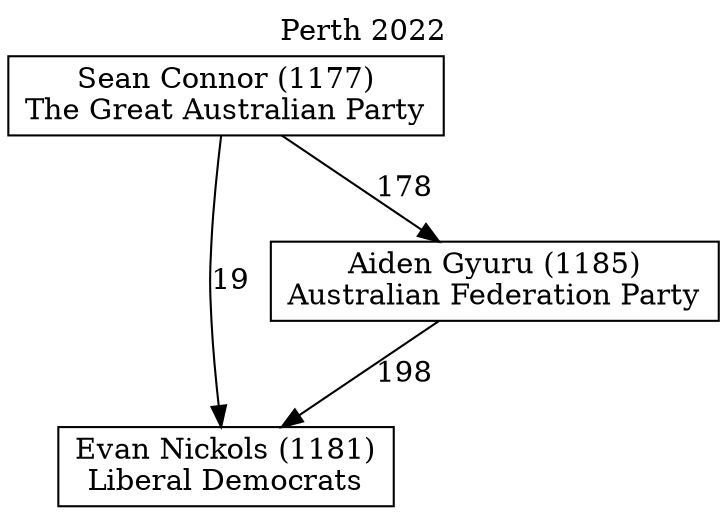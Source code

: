 // House preference flow
digraph "Evan Nickols (1181)_Perth_2022" {
	graph [label="Perth 2022" labelloc=t mclimit=10]
	node [shape=box]
	"Evan Nickols (1181)" [label="Evan Nickols (1181)
Liberal Democrats"]
	"Sean Connor (1177)" [label="Sean Connor (1177)
The Great Australian Party"]
	"Aiden Gyuru (1185)" [label="Aiden Gyuru (1185)
Australian Federation Party"]
	"Aiden Gyuru (1185)" -> "Evan Nickols (1181)" [label=198]
	"Sean Connor (1177)" -> "Aiden Gyuru (1185)" [label=178]
	"Sean Connor (1177)" -> "Evan Nickols (1181)" [label=19]
}
